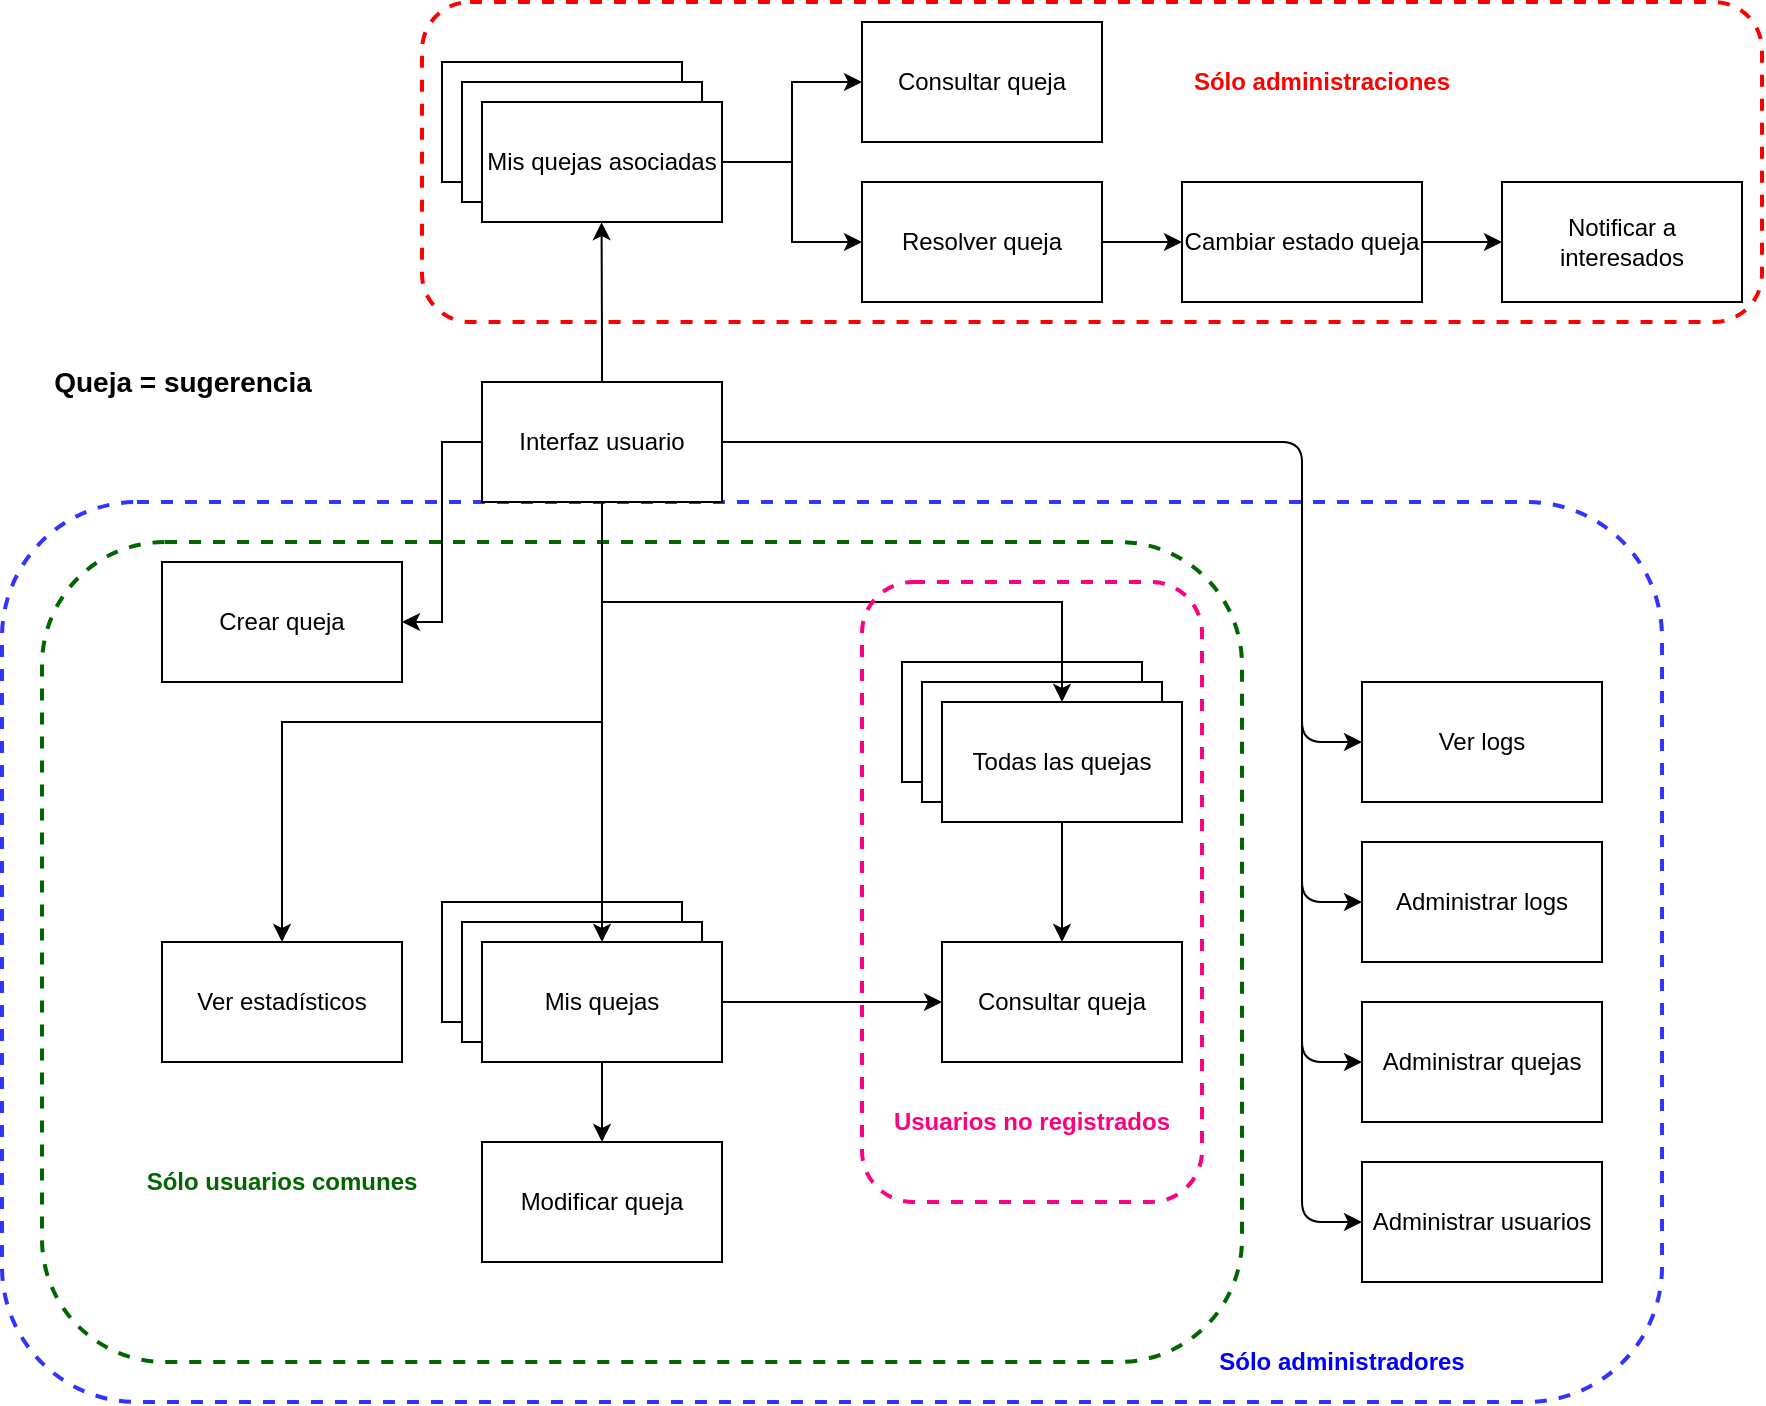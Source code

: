 <mxfile version="13.10.9" type="device"><diagram id="sAkFdntxxVKDGzRh1vf1" name="Page-1"><mxGraphModel dx="1422" dy="1893" grid="1" gridSize="10" guides="1" tooltips="1" connect="1" arrows="1" fold="1" page="1" pageScale="1" pageWidth="827" pageHeight="1169" math="0" shadow="0"><root><mxCell id="0"/><mxCell id="1" parent="0"/><mxCell id="Bn__qHzrrqRkop1zz7Qq-102" value="" style="rounded=1;whiteSpace=wrap;html=1;dashed=1;strokeWidth=2;fillColor=none;perimeterSpacing=0;strokeColor=#006600;" parent="1" vertex="1"><mxGeometry x="80" y="190" width="600" height="410" as="geometry"/></mxCell><mxCell id="Bn__qHzrrqRkop1zz7Qq-113" value="" style="rounded=1;whiteSpace=wrap;html=1;dashed=1;strokeWidth=2;fillColor=none;fontColor=#006600;strokeColor=#3333FF;" parent="1" vertex="1"><mxGeometry x="60" y="170" width="830" height="450" as="geometry"/></mxCell><mxCell id="Bn__qHzrrqRkop1zz7Qq-1" value="Crear queja" style="rounded=0;whiteSpace=wrap;html=1;" parent="1" vertex="1"><mxGeometry x="140" y="200" width="120" height="60" as="geometry"/></mxCell><mxCell id="Bn__qHzrrqRkop1zz7Qq-3" value="Queja = sugerencia" style="text;html=1;align=center;verticalAlign=middle;resizable=0;points=[];autosize=1;fontStyle=1;fontSize=14;" parent="1" vertex="1"><mxGeometry x="80" y="100" width="140" height="20" as="geometry"/></mxCell><mxCell id="Bn__qHzrrqRkop1zz7Qq-11" value="" style="rounded=0;whiteSpace=wrap;html=1;" parent="1" vertex="1"><mxGeometry x="280" y="370" width="120" height="60" as="geometry"/></mxCell><mxCell id="Bn__qHzrrqRkop1zz7Qq-12" value="" style="rounded=0;whiteSpace=wrap;html=1;" parent="1" vertex="1"><mxGeometry x="290" y="380" width="120" height="60" as="geometry"/></mxCell><mxCell id="Bn__qHzrrqRkop1zz7Qq-36" value="" style="edgeStyle=orthogonalEdgeStyle;rounded=0;orthogonalLoop=1;jettySize=auto;html=1;" parent="1" source="Bn__qHzrrqRkop1zz7Qq-9" target="Bn__qHzrrqRkop1zz7Qq-19" edge="1"><mxGeometry relative="1" as="geometry"/></mxCell><mxCell id="aPFLTjci_friBF8-AXnR-14" value="" style="edgeStyle=orthogonalEdgeStyle;rounded=0;orthogonalLoop=1;jettySize=auto;html=1;fontSize=14;fontColor=#0000FF;" edge="1" parent="1" source="Bn__qHzrrqRkop1zz7Qq-9" target="Bn__qHzrrqRkop1zz7Qq-86"><mxGeometry relative="1" as="geometry"/></mxCell><mxCell id="Bn__qHzrrqRkop1zz7Qq-9" value="Mis quejas" style="whiteSpace=wrap;html=1;" parent="1" vertex="1"><mxGeometry x="300" y="390" width="120" height="60" as="geometry"/></mxCell><mxCell id="Bn__qHzrrqRkop1zz7Qq-19" value="Modificar queja" style="rounded=0;whiteSpace=wrap;html=1;" parent="1" vertex="1"><mxGeometry x="300" y="490" width="120" height="60" as="geometry"/></mxCell><mxCell id="Bn__qHzrrqRkop1zz7Qq-44" style="edgeStyle=orthogonalEdgeStyle;rounded=0;orthogonalLoop=1;jettySize=auto;html=1;exitX=0;exitY=0.5;exitDx=0;exitDy=0;entryX=1;entryY=0.5;entryDx=0;entryDy=0;" parent="1" source="Bn__qHzrrqRkop1zz7Qq-41" target="Bn__qHzrrqRkop1zz7Qq-1" edge="1"><mxGeometry relative="1" as="geometry"/></mxCell><mxCell id="Bn__qHzrrqRkop1zz7Qq-45" style="edgeStyle=orthogonalEdgeStyle;rounded=0;orthogonalLoop=1;jettySize=auto;html=1;exitX=0.5;exitY=1;exitDx=0;exitDy=0;" parent="1" source="Bn__qHzrrqRkop1zz7Qq-41" target="Bn__qHzrrqRkop1zz7Qq-9" edge="1"><mxGeometry relative="1" as="geometry"/></mxCell><mxCell id="Bn__qHzrrqRkop1zz7Qq-101" style="edgeStyle=orthogonalEdgeStyle;rounded=0;orthogonalLoop=1;jettySize=auto;html=1;exitX=0.5;exitY=0;exitDx=0;exitDy=0;entryX=0.134;entryY=0.688;entryDx=0;entryDy=0;entryPerimeter=0;fontColor=#FF0000;" parent="1" source="Bn__qHzrrqRkop1zz7Qq-41" target="Bn__qHzrrqRkop1zz7Qq-99" edge="1"><mxGeometry relative="1" as="geometry"/></mxCell><mxCell id="aPFLTjci_friBF8-AXnR-17" style="edgeStyle=orthogonalEdgeStyle;rounded=0;orthogonalLoop=1;jettySize=auto;html=1;exitX=0.5;exitY=1;exitDx=0;exitDy=0;fontSize=14;fontColor=#0000FF;" edge="1" parent="1" source="Bn__qHzrrqRkop1zz7Qq-41" target="aPFLTjci_friBF8-AXnR-3"><mxGeometry relative="1" as="geometry"/></mxCell><mxCell id="Bn__qHzrrqRkop1zz7Qq-41" value="Interfaz usuario" style="rounded=0;whiteSpace=wrap;html=1;" parent="1" vertex="1"><mxGeometry x="300" y="110" width="120" height="60" as="geometry"/></mxCell><mxCell id="Bn__qHzrrqRkop1zz7Qq-80" value="" style="rounded=0;whiteSpace=wrap;html=1;" parent="1" vertex="1"><mxGeometry x="280" y="-50" width="120" height="60" as="geometry"/></mxCell><mxCell id="Bn__qHzrrqRkop1zz7Qq-81" value="" style="rounded=0;whiteSpace=wrap;html=1;" parent="1" vertex="1"><mxGeometry x="290" y="-40" width="120" height="60" as="geometry"/></mxCell><mxCell id="Bn__qHzrrqRkop1zz7Qq-95" style="edgeStyle=orthogonalEdgeStyle;rounded=0;orthogonalLoop=1;jettySize=auto;html=1;exitX=1;exitY=0.5;exitDx=0;exitDy=0;entryX=0;entryY=0.5;entryDx=0;entryDy=0;" parent="1" source="Bn__qHzrrqRkop1zz7Qq-82" target="Bn__qHzrrqRkop1zz7Qq-90" edge="1"><mxGeometry relative="1" as="geometry"/></mxCell><mxCell id="Bn__qHzrrqRkop1zz7Qq-96" style="edgeStyle=orthogonalEdgeStyle;rounded=0;orthogonalLoop=1;jettySize=auto;html=1;exitX=1;exitY=0.5;exitDx=0;exitDy=0;entryX=0;entryY=0.5;entryDx=0;entryDy=0;" parent="1" source="Bn__qHzrrqRkop1zz7Qq-82" target="Bn__qHzrrqRkop1zz7Qq-91" edge="1"><mxGeometry relative="1" as="geometry"/></mxCell><mxCell id="Bn__qHzrrqRkop1zz7Qq-82" value="Mis quejas asociadas" style="whiteSpace=wrap;html=1;" parent="1" vertex="1"><mxGeometry x="300" y="-30" width="120" height="60" as="geometry"/></mxCell><mxCell id="Bn__qHzrrqRkop1zz7Qq-86" value="Consultar queja" style="rounded=0;whiteSpace=wrap;html=1;" parent="1" vertex="1"><mxGeometry x="530" y="390" width="120" height="60" as="geometry"/></mxCell><mxCell id="Bn__qHzrrqRkop1zz7Qq-90" value="Consultar queja" style="rounded=0;whiteSpace=wrap;html=1;" parent="1" vertex="1"><mxGeometry x="490" y="-70" width="120" height="60" as="geometry"/></mxCell><mxCell id="Bn__qHzrrqRkop1zz7Qq-97" style="edgeStyle=orthogonalEdgeStyle;rounded=0;orthogonalLoop=1;jettySize=auto;html=1;exitX=1;exitY=0.5;exitDx=0;exitDy=0;entryX=0;entryY=0.5;entryDx=0;entryDy=0;" parent="1" source="Bn__qHzrrqRkop1zz7Qq-91" target="Bn__qHzrrqRkop1zz7Qq-92" edge="1"><mxGeometry relative="1" as="geometry"/></mxCell><mxCell id="Bn__qHzrrqRkop1zz7Qq-91" value="Resolver queja" style="rounded=0;whiteSpace=wrap;html=1;" parent="1" vertex="1"><mxGeometry x="490" y="10" width="120" height="60" as="geometry"/></mxCell><mxCell id="Bn__qHzrrqRkop1zz7Qq-98" value="" style="edgeStyle=orthogonalEdgeStyle;rounded=0;orthogonalLoop=1;jettySize=auto;html=1;" parent="1" source="Bn__qHzrrqRkop1zz7Qq-92" target="Bn__qHzrrqRkop1zz7Qq-93" edge="1"><mxGeometry relative="1" as="geometry"/></mxCell><mxCell id="Bn__qHzrrqRkop1zz7Qq-92" value="Cambiar estado queja" style="rounded=0;whiteSpace=wrap;html=1;" parent="1" vertex="1"><mxGeometry x="650" y="10" width="120" height="60" as="geometry"/></mxCell><mxCell id="Bn__qHzrrqRkop1zz7Qq-93" value="Notificar a interesados" style="rounded=0;whiteSpace=wrap;html=1;" parent="1" vertex="1"><mxGeometry x="810" y="10" width="120" height="60" as="geometry"/></mxCell><mxCell id="Bn__qHzrrqRkop1zz7Qq-99" value="" style="rounded=1;whiteSpace=wrap;html=1;fillColor=none;dashed=1;strokeColor=#FF0000;strokeWidth=2;" parent="1" vertex="1"><mxGeometry x="270" y="-80" width="670" height="160" as="geometry"/></mxCell><mxCell id="Bn__qHzrrqRkop1zz7Qq-100" value="Sólo administraciones" style="text;html=1;align=center;verticalAlign=middle;whiteSpace=wrap;rounded=0;dashed=1;fontColor=#FF0000;fontStyle=1" parent="1" vertex="1"><mxGeometry x="650" y="-50" width="140" height="20" as="geometry"/></mxCell><mxCell id="Bn__qHzrrqRkop1zz7Qq-103" value="&lt;font&gt;Sólo usuarios comunes&lt;/font&gt;" style="text;html=1;align=center;verticalAlign=middle;whiteSpace=wrap;rounded=0;dashed=1;fontStyle=1;fontColor=#006600;" parent="1" vertex="1"><mxGeometry x="130" y="500" width="140" height="20" as="geometry"/></mxCell><mxCell id="Bn__qHzrrqRkop1zz7Qq-104" value="Ver logs" style="rounded=0;whiteSpace=wrap;html=1;" parent="1" vertex="1"><mxGeometry x="740" y="260" width="120" height="60" as="geometry"/></mxCell><mxCell id="Bn__qHzrrqRkop1zz7Qq-105" value="Administrar logs" style="rounded=0;whiteSpace=wrap;html=1;" parent="1" vertex="1"><mxGeometry x="740" y="340" width="120" height="60" as="geometry"/></mxCell><mxCell id="Bn__qHzrrqRkop1zz7Qq-106" value="Administrar quejas" style="rounded=0;whiteSpace=wrap;html=1;" parent="1" vertex="1"><mxGeometry x="740" y="420" width="120" height="60" as="geometry"/></mxCell><mxCell id="Bn__qHzrrqRkop1zz7Qq-107" value="Administrar usuarios" style="rounded=0;whiteSpace=wrap;html=1;" parent="1" vertex="1"><mxGeometry x="740" y="500" width="120" height="60" as="geometry"/></mxCell><mxCell id="Bn__qHzrrqRkop1zz7Qq-109" value="" style="endArrow=classic;html=1;fontColor=#006600;entryX=0;entryY=0.5;entryDx=0;entryDy=0;exitX=1;exitY=0.5;exitDx=0;exitDy=0;" parent="1" source="Bn__qHzrrqRkop1zz7Qq-41" target="Bn__qHzrrqRkop1zz7Qq-104" edge="1"><mxGeometry width="50" height="50" relative="1" as="geometry"><mxPoint x="650" y="360" as="sourcePoint"/><mxPoint x="700" y="310" as="targetPoint"/><Array as="points"><mxPoint x="710" y="140"/><mxPoint x="710" y="290"/></Array></mxGeometry></mxCell><mxCell id="Bn__qHzrrqRkop1zz7Qq-110" value="" style="endArrow=classic;html=1;fontColor=#006600;entryX=0;entryY=0.5;entryDx=0;entryDy=0;" parent="1" target="Bn__qHzrrqRkop1zz7Qq-105" edge="1"><mxGeometry width="50" height="50" relative="1" as="geometry"><mxPoint x="710" y="270" as="sourcePoint"/><mxPoint x="490" y="330" as="targetPoint"/><Array as="points"><mxPoint x="710" y="370"/></Array></mxGeometry></mxCell><mxCell id="Bn__qHzrrqRkop1zz7Qq-111" value="" style="endArrow=classic;html=1;fontColor=#006600;" parent="1" edge="1"><mxGeometry width="50" height="50" relative="1" as="geometry"><mxPoint x="710" y="350" as="sourcePoint"/><mxPoint x="740" y="450" as="targetPoint"/><Array as="points"><mxPoint x="710" y="450"/></Array></mxGeometry></mxCell><mxCell id="Bn__qHzrrqRkop1zz7Qq-112" value="" style="endArrow=classic;html=1;fontColor=#006600;" parent="1" edge="1"><mxGeometry width="50" height="50" relative="1" as="geometry"><mxPoint x="710" y="430" as="sourcePoint"/><mxPoint x="740" y="530" as="targetPoint"/><Array as="points"><mxPoint x="710" y="530"/></Array></mxGeometry></mxCell><mxCell id="Bn__qHzrrqRkop1zz7Qq-114" value="&lt;font&gt;Sólo administradores&lt;/font&gt;" style="text;html=1;align=center;verticalAlign=middle;whiteSpace=wrap;rounded=0;dashed=1;fontStyle=1;fontColor=#0000FF;" parent="1" vertex="1"><mxGeometry x="660" y="590" width="140" height="20" as="geometry"/></mxCell><mxCell id="aPFLTjci_friBF8-AXnR-3" value="Ver estadísticos" style="rounded=0;whiteSpace=wrap;html=1;" vertex="1" parent="1"><mxGeometry x="140" y="390" width="120" height="60" as="geometry"/></mxCell><mxCell id="aPFLTjci_friBF8-AXnR-6" value="" style="rounded=0;whiteSpace=wrap;html=1;" vertex="1" parent="1"><mxGeometry x="510" y="250" width="120" height="60" as="geometry"/></mxCell><mxCell id="aPFLTjci_friBF8-AXnR-7" value="" style="rounded=0;whiteSpace=wrap;html=1;" vertex="1" parent="1"><mxGeometry x="520" y="260" width="120" height="60" as="geometry"/></mxCell><mxCell id="aPFLTjci_friBF8-AXnR-12" value="" style="edgeStyle=orthogonalEdgeStyle;rounded=0;orthogonalLoop=1;jettySize=auto;html=1;fontSize=14;fontColor=#0000FF;" edge="1" parent="1" source="aPFLTjci_friBF8-AXnR-8" target="Bn__qHzrrqRkop1zz7Qq-86"><mxGeometry relative="1" as="geometry"/></mxCell><mxCell id="aPFLTjci_friBF8-AXnR-8" value="Todas las quejas" style="whiteSpace=wrap;html=1;" vertex="1" parent="1"><mxGeometry x="530" y="270" width="120" height="60" as="geometry"/></mxCell><mxCell id="aPFLTjci_friBF8-AXnR-9" style="edgeStyle=orthogonalEdgeStyle;rounded=0;orthogonalLoop=1;jettySize=auto;html=1;exitX=0.5;exitY=1;exitDx=0;exitDy=0;fontSize=14;fontColor=#0000FF;" edge="1" parent="1" source="Bn__qHzrrqRkop1zz7Qq-41" target="aPFLTjci_friBF8-AXnR-8"><mxGeometry relative="1" as="geometry"/></mxCell><mxCell id="aPFLTjci_friBF8-AXnR-16" value="" style="rounded=1;whiteSpace=wrap;html=1;dashed=1;strokeWidth=2;fillColor=none;perimeterSpacing=0;strokeColor=#FF0080;" vertex="1" parent="1"><mxGeometry x="490" y="210" width="170" height="310" as="geometry"/></mxCell><mxCell id="aPFLTjci_friBF8-AXnR-18" value="&lt;font color=&quot;#ff0080&quot;&gt;Usuarios no registrados&lt;/font&gt;" style="text;html=1;align=center;verticalAlign=middle;whiteSpace=wrap;rounded=0;dashed=1;fontStyle=1;fontColor=#006600;" vertex="1" parent="1"><mxGeometry x="500" y="470" width="150" height="20" as="geometry"/></mxCell></root></mxGraphModel></diagram></mxfile>